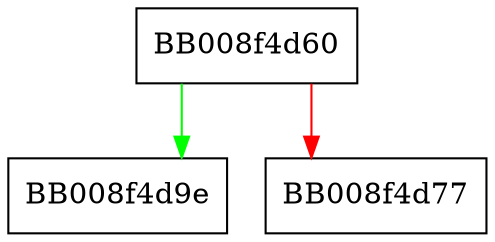 digraph _dl_signal_exception {
  node [shape="box"];
  graph [splines=ortho];
  BB008f4d60 -> BB008f4d9e [color="green"];
  BB008f4d60 -> BB008f4d77 [color="red"];
}